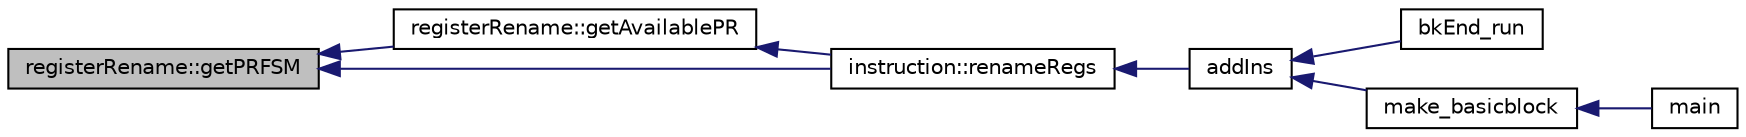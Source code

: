 digraph G
{
  edge [fontname="Helvetica",fontsize="10",labelfontname="Helvetica",labelfontsize="10"];
  node [fontname="Helvetica",fontsize="10",shape=record];
  rankdir=LR;
  Node1 [label="registerRename::getPRFSM",height=0.2,width=0.4,color="black", fillcolor="grey75", style="filled" fontcolor="black"];
  Node1 -> Node2 [dir=back,color="midnightblue",fontsize="10",style="solid"];
  Node2 [label="registerRename::getAvailablePR",height=0.2,width=0.4,color="black", fillcolor="white", style="filled",URL="$classregisterRename.html#a7770265e6fed2584304a0d80f35efa04"];
  Node2 -> Node3 [dir=back,color="midnightblue",fontsize="10",style="solid"];
  Node3 [label="instruction::renameRegs",height=0.2,width=0.4,color="black", fillcolor="white", style="filled",URL="$classinstruction.html#a6dfbd578c46bb88f5b7ac61b74b7fba4"];
  Node3 -> Node4 [dir=back,color="midnightblue",fontsize="10",style="solid"];
  Node4 [label="addIns",height=0.2,width=0.4,color="black", fillcolor="white", style="filled",URL="$bkEnd_8cpp.html#a699e911f02cc068558e37f3496d086ce"];
  Node4 -> Node5 [dir=back,color="midnightblue",fontsize="10",style="solid"];
  Node5 [label="bkEnd_run",height=0.2,width=0.4,color="black", fillcolor="white", style="filled",URL="$bkEnd_8h.html#a0de885ce07273f37e162ecb0e63ec95d"];
  Node4 -> Node6 [dir=back,color="midnightblue",fontsize="10",style="solid"];
  Node6 [label="make_basicblock",height=0.2,width=0.4,color="black", fillcolor="white", style="filled",URL="$make__basicblock_8cpp.html#a765669fc41b8885a39c1ec0df0df96ca"];
  Node6 -> Node7 [dir=back,color="midnightblue",fontsize="10",style="solid"];
  Node7 [label="main",height=0.2,width=0.4,color="black", fillcolor="white", style="filled",URL="$main_8cpp.html#a0ddf1224851353fc92bfbff6f499fa97"];
  Node1 -> Node3 [dir=back,color="midnightblue",fontsize="10",style="solid"];
}
